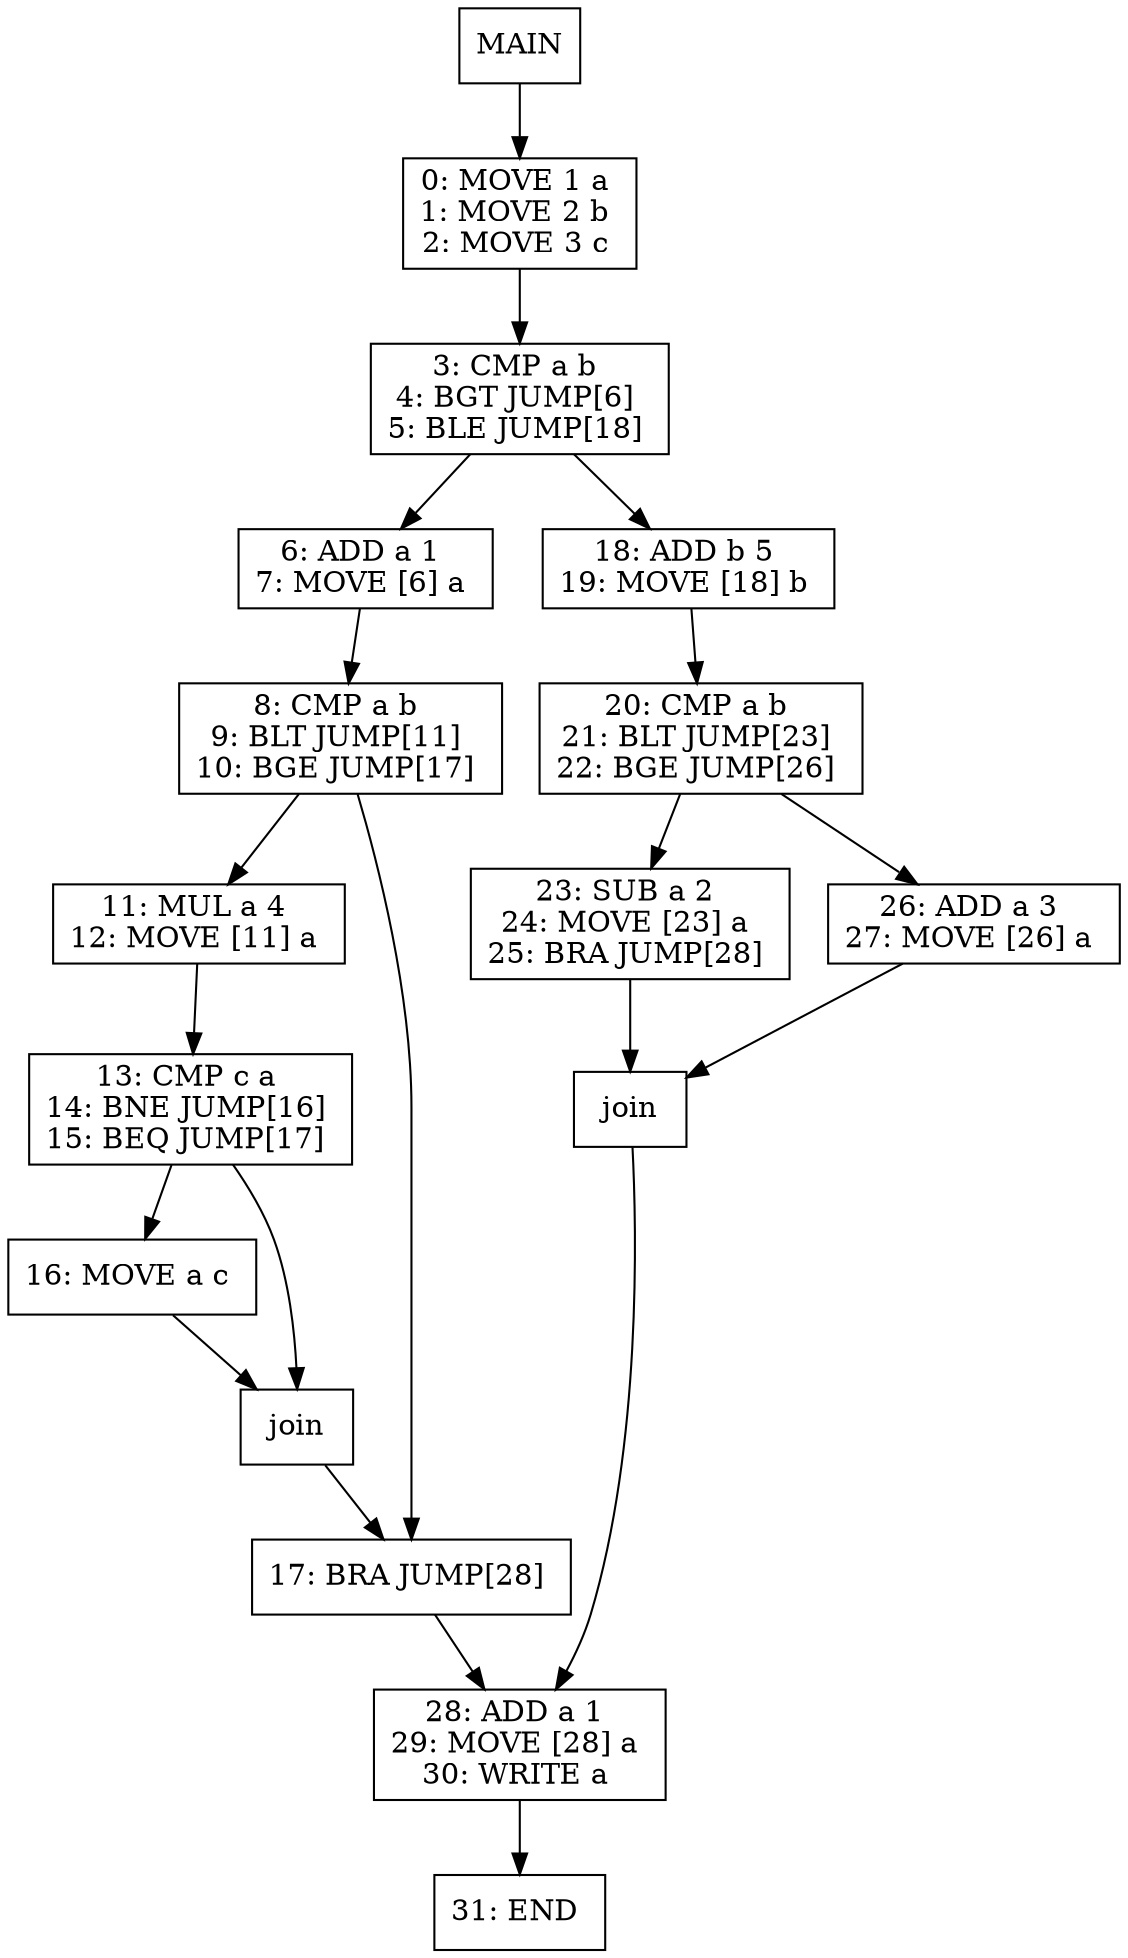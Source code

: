 digraph test009 {
node [shape=box]
1[label="MAIN"]
1 -> 3
3[label="0: MOVE 1 a 
1: MOVE 2 b 
2: MOVE 3 c 
"]
3 -> 6
6[label="3: CMP a b 
4: BGT JUMP[6] 
5: BLE JUMP[18] 
"]
6 -> 8
8[label="6: ADD a 1 
7: MOVE [6] a 
"]
8 -> 9
9[label="8: CMP a b 
9: BLT JUMP[11] 
10: BGE JUMP[17] 
"]
9 -> 11
11[label="11: MUL a 4 
12: MOVE [11] a 
"]
11 -> 12
12[label="13: CMP c a 
14: BNE JUMP[16] 
15: BEQ JUMP[17] 
"]
12 -> 14
14[label="16: MOVE a c 
"]
14 -> 13
13[label="join"]
13 -> 10
10[label="17: BRA JUMP[28] 
"]
10 -> 7
7[label="28: ADD a 1 
29: MOVE [28] a 
30: WRITE a 
"]
7 -> 22
22[label="31: END 
"]
12 -> 13
9 -> 10
6 -> 15
15[label="18: ADD b 5 
19: MOVE [18] b 
"]
15 -> 16
16[label="20: CMP a b 
21: BLT JUMP[23] 
22: BGE JUMP[26] 
"]
16 -> 18
18[label="23: SUB a 2 
24: MOVE [23] a 
25: BRA JUMP[28] 
"]
18 -> 17
17[label="join"]
17 -> 7
16 -> 19
19[label="26: ADD a 3 
27: MOVE [26] a 
"]
19 -> 17
}
